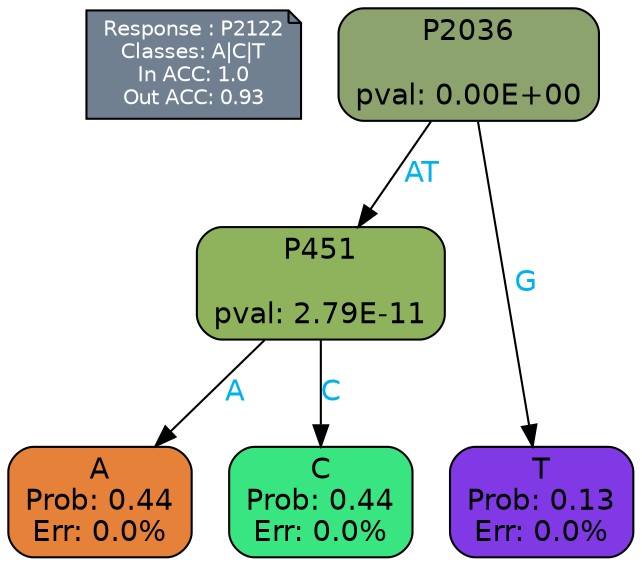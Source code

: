 digraph Tree {
node [shape=box, style="filled, rounded", color="black", fontname=helvetica] ;
graph [ranksep=equally, splines=polylines, bgcolor=transparent, dpi=600] ;
edge [fontname=helvetica] ;
LEGEND [label="Response : P2122
Classes: A|C|T
In ACC: 1.0
Out ACC: 0.93
",shape=note,align=left,style=filled,fillcolor="slategray",fontcolor="white",fontsize=10];1 [label="P2036

pval: 0.00E+00", fillcolor="#8da36e"] ;
2 [label="P451

pval: 2.79E-11", fillcolor="#8fb35d"] ;
3 [label="A
Prob: 0.44
Err: 0.0%", fillcolor="#e58139"] ;
4 [label="C
Prob: 0.44
Err: 0.0%", fillcolor="#39e581"] ;
5 [label="T
Prob: 0.13
Err: 0.0%", fillcolor="#8139e5"] ;
1 -> 2 [label="AT",fontcolor=deepskyblue2] ;
1 -> 5 [label="G",fontcolor=deepskyblue2] ;
2 -> 3 [label="A",fontcolor=deepskyblue2] ;
2 -> 4 [label="C",fontcolor=deepskyblue2] ;
{rank = same; 3;4;5;}{rank = same; LEGEND;1;}}